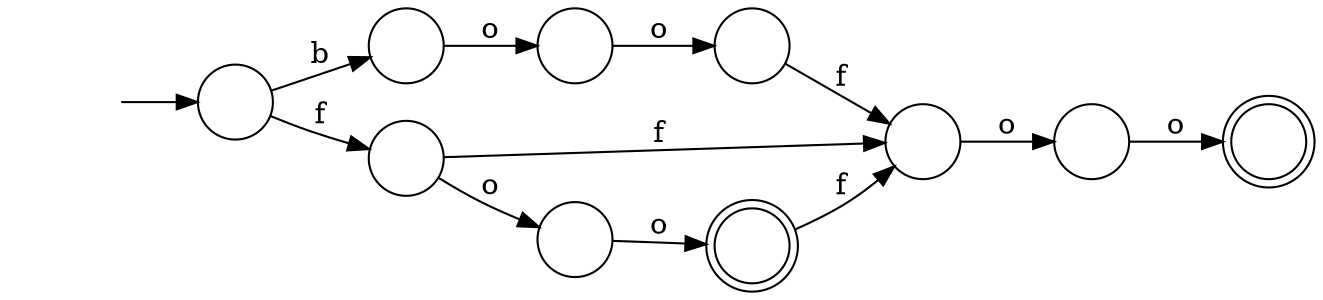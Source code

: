 digraph Automaton {
  rankdir = LR;
  0 [shape=doublecircle,label=""];
  0 -> 9 [label="f"]
  1 [shape=circle,label=""];
  1 -> 0 [label="o"]
  2 [shape=circle,label=""];
  2 -> 5 [label="o"]
  3 [shape=circle,label=""];
  3 -> 6 [label="o"]
  4 [shape=circle,label=""];
  4 -> 9 [label="f"]
  4 -> 1 [label="o"]
  5 [shape=doublecircle,label=""];
  6 [shape=circle,label=""];
  6 -> 7 [label="o"]
  7 [shape=circle,label=""];
  7 -> 9 [label="f"]
  8 [shape=circle,label=""];
  initial [shape=plaintext,label=""];
  initial -> 8
  8 -> 4 [label="f"]
  8 -> 3 [label="b"]
  9 [shape=circle,label=""];
  9 -> 2 [label="o"]
}

